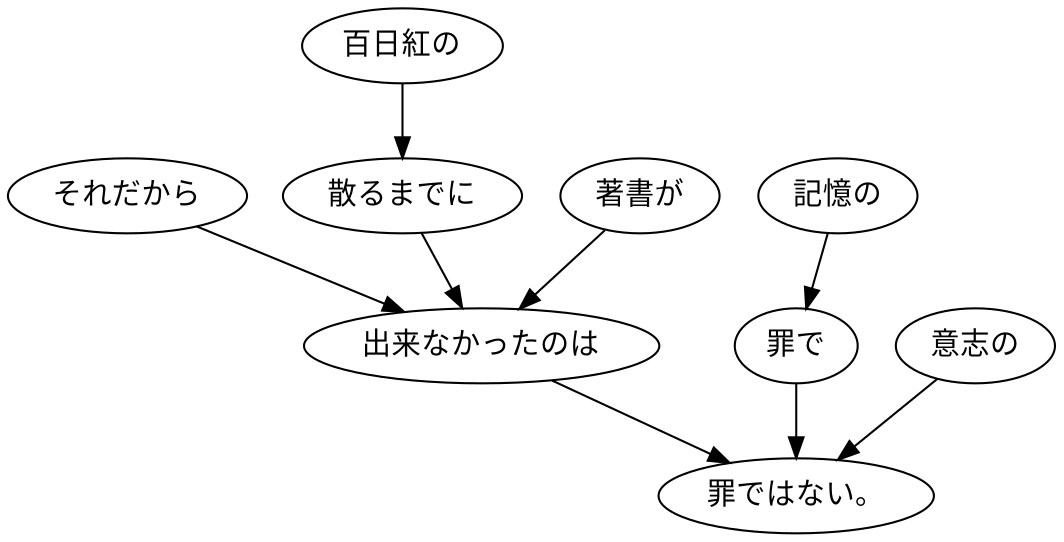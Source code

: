 digraph graph2533 {
	node0 [label="それだから"];
	node1 [label="百日紅の"];
	node2 [label="散るまでに"];
	node3 [label="著書が"];
	node4 [label="出来なかったのは"];
	node5 [label="記憶の"];
	node6 [label="罪で"];
	node7 [label="意志の"];
	node8 [label="罪ではない。"];
	node0 -> node4;
	node1 -> node2;
	node2 -> node4;
	node3 -> node4;
	node4 -> node8;
	node5 -> node6;
	node6 -> node8;
	node7 -> node8;
}
